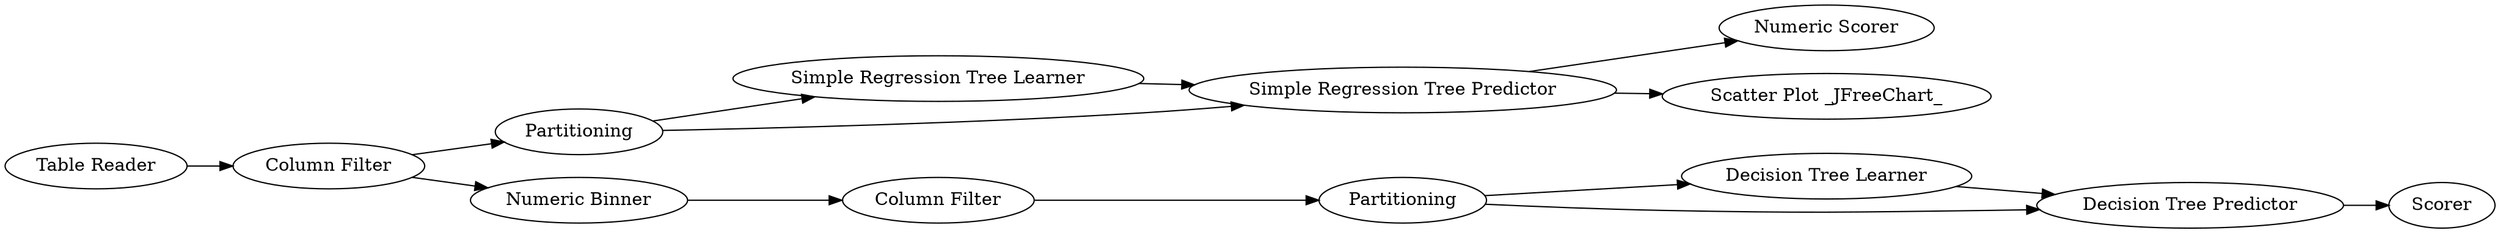 digraph {
	2 [label="Column Filter"]
	3 [label=Partitioning]
	4 [label="Simple Regression Tree Learner"]
	5 [label="Simple Regression Tree Predictor"]
	6 [label="Numeric Scorer"]
	7 [label="Scatter Plot _JFreeChart_"]
	14 [label="Table Reader"]
	18 [label="Numeric Binner"]
	19 [label="Decision Tree Learner"]
	20 [label="Decision Tree Predictor"]
	21 [label="Column Filter"]
	22 [label=Partitioning]
	23 [label=Scorer]
	2 -> 3
	2 -> 18
	3 -> 5
	3 -> 4
	4 -> 5
	5 -> 7
	5 -> 6
	14 -> 2
	18 -> 21
	19 -> 20
	20 -> 23
	21 -> 22
	22 -> 19
	22 -> 20
	rankdir=LR
}
